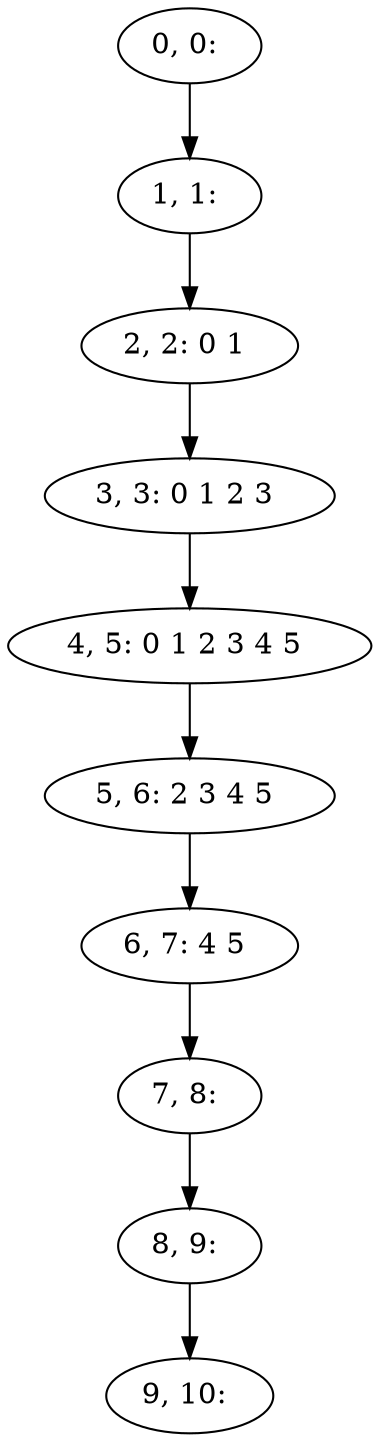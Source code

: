 digraph G {
0[label="0, 0: "];
1[label="1, 1: "];
2[label="2, 2: 0 1 "];
3[label="3, 3: 0 1 2 3 "];
4[label="4, 5: 0 1 2 3 4 5 "];
5[label="5, 6: 2 3 4 5 "];
6[label="6, 7: 4 5 "];
7[label="7, 8: "];
8[label="8, 9: "];
9[label="9, 10: "];
0->1 ;
1->2 ;
2->3 ;
3->4 ;
4->5 ;
5->6 ;
6->7 ;
7->8 ;
8->9 ;
}
